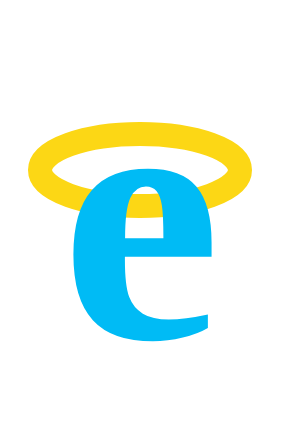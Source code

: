 <mxfile version="14.4.7" type="device"><diagram id="264LrF7OE3KJ9GKYMxMk" name="ページ1"><mxGraphModel dx="1388" dy="749" grid="1" gridSize="10" guides="1" tooltips="1" connect="1" arrows="1" fold="1" page="1" pageScale="1" pageWidth="827" pageHeight="1169" math="0" shadow="0"><root><mxCell id="0"/><mxCell id="1" parent="0"/><mxCell id="euy0A78xcAcPdEyVQ2lZ-5" value="" style="ellipse;whiteSpace=wrap;html=1;shadow=0;fontColor=#00BBF5;fontSize=42;strokeWidth=12;strokeColor=#FCD715;fillColor=none;" vertex="1" parent="1"><mxGeometry x="30" y="84" width="100" height="36" as="geometry"/></mxCell><mxCell id="euy0A78xcAcPdEyVQ2lZ-2" value="&lt;font face=&quot;Verdana&quot; size=&quot;1&quot;&gt;&lt;b style=&quot;font-size: 180px&quot;&gt;e&lt;/b&gt;&lt;/font&gt;" style="text;html=1;align=center;verticalAlign=middle;resizable=0;points=[];autosize=1;fontColor=#00BBF5;shadow=0;" vertex="1" parent="1"><mxGeometry x="10" y="80" width="140" height="90" as="geometry"/></mxCell><mxCell id="euy0A78xcAcPdEyVQ2lZ-6" value="" style="rounded=0;whiteSpace=wrap;html=1;shadow=0;strokeWidth=12;fillColor=none;fontSize=42;fontColor=#00BBF5;strokeColor=none;" vertex="1" parent="1"><mxGeometry x="10" y="60" width="150" height="150" as="geometry"/></mxCell></root></mxGraphModel></diagram></mxfile>